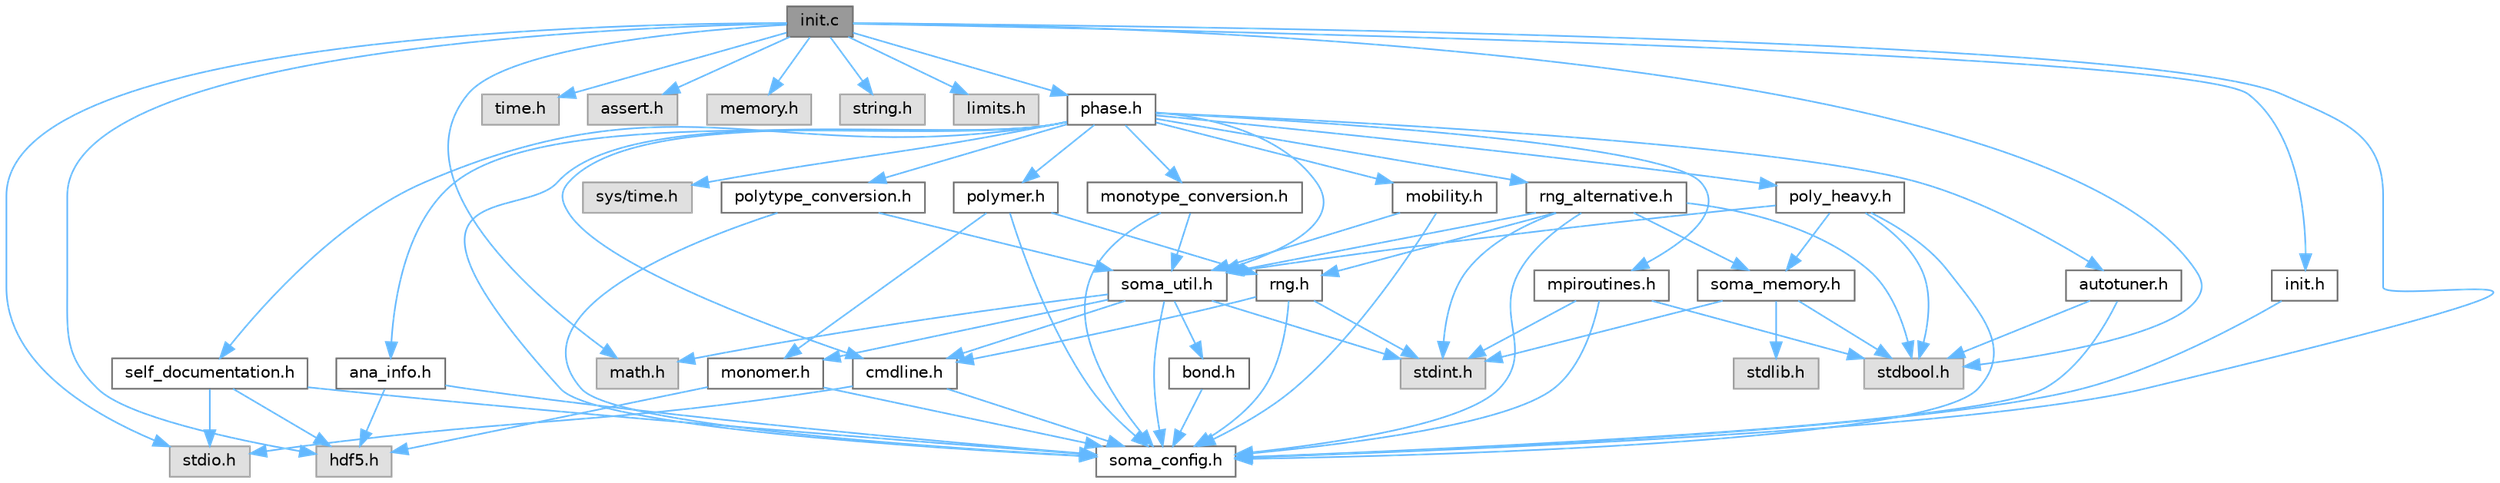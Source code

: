 digraph "init.c"
{
 // LATEX_PDF_SIZE
  bgcolor="transparent";
  edge [fontname=Helvetica,fontsize=10,labelfontname=Helvetica,labelfontsize=10];
  node [fontname=Helvetica,fontsize=10,shape=box,height=0.2,width=0.4];
  Node1 [label="init.c",height=0.2,width=0.4,color="gray40", fillcolor="grey60", style="filled", fontcolor="black",tooltip="Implementation of init.h."];
  Node1 -> Node2 [color="steelblue1",style="solid"];
  Node2 [label="init.h",height=0.2,width=0.4,color="grey40", fillcolor="white", style="filled",URL="$init_8h.html",tooltip="Header file functions required for initialization processes."];
  Node2 -> Node3 [color="steelblue1",style="solid"];
  Node3 [label="soma_config.h",height=0.2,width=0.4,color="grey40", fillcolor="white", style="filled",URL="$soma__config_8h.html",tooltip="configuration variables for SOMA File is configured by CMAKE."];
  Node1 -> Node4 [color="steelblue1",style="solid"];
  Node4 [label="math.h",height=0.2,width=0.4,color="grey60", fillcolor="#E0E0E0", style="filled",tooltip=" "];
  Node1 -> Node5 [color="steelblue1",style="solid"];
  Node5 [label="time.h",height=0.2,width=0.4,color="grey60", fillcolor="#E0E0E0", style="filled",tooltip=" "];
  Node1 -> Node6 [color="steelblue1",style="solid"];
  Node6 [label="assert.h",height=0.2,width=0.4,color="grey60", fillcolor="#E0E0E0", style="filled",tooltip=" "];
  Node1 -> Node7 [color="steelblue1",style="solid"];
  Node7 [label="memory.h",height=0.2,width=0.4,color="grey60", fillcolor="#E0E0E0", style="filled",tooltip=" "];
  Node1 -> Node8 [color="steelblue1",style="solid"];
  Node8 [label="string.h",height=0.2,width=0.4,color="grey60", fillcolor="#E0E0E0", style="filled",tooltip=" "];
  Node1 -> Node9 [color="steelblue1",style="solid"];
  Node9 [label="limits.h",height=0.2,width=0.4,color="grey60", fillcolor="#E0E0E0", style="filled",tooltip=" "];
  Node1 -> Node10 [color="steelblue1",style="solid"];
  Node10 [label="stdbool.h",height=0.2,width=0.4,color="grey60", fillcolor="#E0E0E0", style="filled",tooltip=" "];
  Node1 -> Node11 [color="steelblue1",style="solid"];
  Node11 [label="stdio.h",height=0.2,width=0.4,color="grey60", fillcolor="#E0E0E0", style="filled",tooltip=" "];
  Node1 -> Node12 [color="steelblue1",style="solid"];
  Node12 [label="hdf5.h",height=0.2,width=0.4,color="grey60", fillcolor="#E0E0E0", style="filled",tooltip=" "];
  Node1 -> Node3 [color="steelblue1",style="solid"];
  Node1 -> Node13 [color="steelblue1",style="solid"];
  Node13 [label="phase.h",height=0.2,width=0.4,color="grey40", fillcolor="white", style="filled",URL="$phase_8h.html",tooltip="All relevant aspects for the struct Phase."];
  Node13 -> Node3 [color="steelblue1",style="solid"];
  Node13 -> Node14 [color="steelblue1",style="solid"];
  Node14 [label="mpiroutines.h",height=0.2,width=0.4,color="grey40", fillcolor="white", style="filled",URL="$mpiroutines_8h.html",tooltip="Header file for functions that require MPI calls for SOMA."];
  Node14 -> Node3 [color="steelblue1",style="solid"];
  Node14 -> Node15 [color="steelblue1",style="solid"];
  Node15 [label="stdint.h",height=0.2,width=0.4,color="grey60", fillcolor="#E0E0E0", style="filled",tooltip=" "];
  Node14 -> Node10 [color="steelblue1",style="solid"];
  Node13 -> Node16 [color="steelblue1",style="solid"];
  Node16 [label="ana_info.h",height=0.2,width=0.4,color="grey40", fillcolor="white", style="filled",URL="$ana__info_8h.html",tooltip="Info needed for output routines."];
  Node16 -> Node3 [color="steelblue1",style="solid"];
  Node16 -> Node12 [color="steelblue1",style="solid"];
  Node13 -> Node17 [color="steelblue1",style="solid"];
  Node17 [label="cmdline.h",height=0.2,width=0.4,color="grey40", fillcolor="white", style="filled",URL="$cmdline_8h.html",tooltip="The header file for the command line option parser generated by GNU Gengetopt version 2...."];
  Node17 -> Node3 [color="steelblue1",style="solid"];
  Node17 -> Node11 [color="steelblue1",style="solid"];
  Node13 -> Node18 [color="steelblue1",style="solid"];
  Node18 [label="soma_util.h",height=0.2,width=0.4,color="grey40", fillcolor="white", style="filled",URL="$soma__util_8h.html",tooltip="File collecting several helper functions."];
  Node18 -> Node3 [color="steelblue1",style="solid"];
  Node18 -> Node15 [color="steelblue1",style="solid"];
  Node18 -> Node17 [color="steelblue1",style="solid"];
  Node18 -> Node4 [color="steelblue1",style="solid"];
  Node18 -> Node19 [color="steelblue1",style="solid"];
  Node19 [label="bond.h",height=0.2,width=0.4,color="grey40", fillcolor="white", style="filled",URL="$bond_8h.html",tooltip="Definition of Bond related code pieces."];
  Node19 -> Node3 [color="steelblue1",style="solid"];
  Node18 -> Node20 [color="steelblue1",style="solid"];
  Node20 [label="monomer.h",height=0.2,width=0.4,color="grey40", fillcolor="white", style="filled",URL="$monomer_8h.html",tooltip="Collection of code for Monomer struct."];
  Node20 -> Node3 [color="steelblue1",style="solid"];
  Node20 -> Node12 [color="steelblue1",style="solid"];
  Node13 -> Node21 [color="steelblue1",style="solid"];
  Node21 [label="autotuner.h",height=0.2,width=0.4,color="grey40", fillcolor="white", style="filled",URL="$autotuner_8h.html",tooltip="Autotuner related structures and functions."];
  Node21 -> Node3 [color="steelblue1",style="solid"];
  Node21 -> Node10 [color="steelblue1",style="solid"];
  Node13 -> Node22 [color="steelblue1",style="solid"];
  Node22 [label="polymer.h",height=0.2,width=0.4,color="grey40", fillcolor="white", style="filled",URL="$polymer_8h.html",tooltip="Code related to the Polymer structures."];
  Node22 -> Node3 [color="steelblue1",style="solid"];
  Node22 -> Node23 [color="steelblue1",style="solid"];
  Node23 [label="rng.h",height=0.2,width=0.4,color="grey40", fillcolor="white", style="filled",URL="$rng_8h.html",tooltip="Definition of pseudo random number generation wrappers for soma."];
  Node23 -> Node3 [color="steelblue1",style="solid"];
  Node23 -> Node15 [color="steelblue1",style="solid"];
  Node23 -> Node17 [color="steelblue1",style="solid"];
  Node22 -> Node20 [color="steelblue1",style="solid"];
  Node13 -> Node24 [color="steelblue1",style="solid"];
  Node24 [label="polytype_conversion.h",height=0.2,width=0.4,color="grey40", fillcolor="white", style="filled",URL="$polytype__conversion_8h_source.html",tooltip=" "];
  Node24 -> Node3 [color="steelblue1",style="solid"];
  Node24 -> Node18 [color="steelblue1",style="solid"];
  Node13 -> Node25 [color="steelblue1",style="solid"];
  Node25 [label="monotype_conversion.h",height=0.2,width=0.4,color="grey40", fillcolor="white", style="filled",URL="$monotype__conversion_8h_source.html",tooltip=" "];
  Node25 -> Node3 [color="steelblue1",style="solid"];
  Node25 -> Node18 [color="steelblue1",style="solid"];
  Node13 -> Node26 [color="steelblue1",style="solid"];
  Node26 [label="mobility.h",height=0.2,width=0.4,color="grey40", fillcolor="white", style="filled",URL="$mobility_8h.html",tooltip="Function declaration and struct to modify the particle mobility based on the density composition."];
  Node26 -> Node3 [color="steelblue1",style="solid"];
  Node26 -> Node18 [color="steelblue1",style="solid"];
  Node13 -> Node27 [color="steelblue1",style="solid"];
  Node27 [label="self_documentation.h",height=0.2,width=0.4,color="grey40", fillcolor="white", style="filled",URL="$self__documentation_8h.html",tooltip="Define structs and function to enable user friendly documentation of the history and self of simulati..."];
  Node27 -> Node3 [color="steelblue1",style="solid"];
  Node27 -> Node11 [color="steelblue1",style="solid"];
  Node27 -> Node12 [color="steelblue1",style="solid"];
  Node13 -> Node28 [color="steelblue1",style="solid"];
  Node28 [label="poly_heavy.h",height=0.2,width=0.4,color="grey40", fillcolor="white", style="filled",URL="$poly__heavy_8h_source.html",tooltip=" "];
  Node28 -> Node10 [color="steelblue1",style="solid"];
  Node28 -> Node3 [color="steelblue1",style="solid"];
  Node28 -> Node18 [color="steelblue1",style="solid"];
  Node28 -> Node29 [color="steelblue1",style="solid"];
  Node29 [label="soma_memory.h",height=0.2,width=0.4,color="grey40", fillcolor="white", style="filled",URL="$soma__memory_8h_source.html",tooltip=" "];
  Node29 -> Node10 [color="steelblue1",style="solid"];
  Node29 -> Node15 [color="steelblue1",style="solid"];
  Node29 -> Node30 [color="steelblue1",style="solid"];
  Node30 [label="stdlib.h",height=0.2,width=0.4,color="grey60", fillcolor="#E0E0E0", style="filled",tooltip=" "];
  Node13 -> Node31 [color="steelblue1",style="solid"];
  Node31 [label="rng_alternative.h",height=0.2,width=0.4,color="grey40", fillcolor="white", style="filled",URL="$rng__alternative_8h.html",tooltip="Definition of alternative pseudo random numbers generators for SOMA. PCG32 is the default RNG generat..."];
  Node31 -> Node15 [color="steelblue1",style="solid"];
  Node31 -> Node10 [color="steelblue1",style="solid"];
  Node31 -> Node3 [color="steelblue1",style="solid"];
  Node31 -> Node18 [color="steelblue1",style="solid"];
  Node31 -> Node23 [color="steelblue1",style="solid"];
  Node31 -> Node29 [color="steelblue1",style="solid"];
  Node13 -> Node32 [color="steelblue1",style="solid"];
  Node32 [label="sys/time.h",height=0.2,width=0.4,color="grey60", fillcolor="#E0E0E0", style="filled",tooltip=" "];
}
